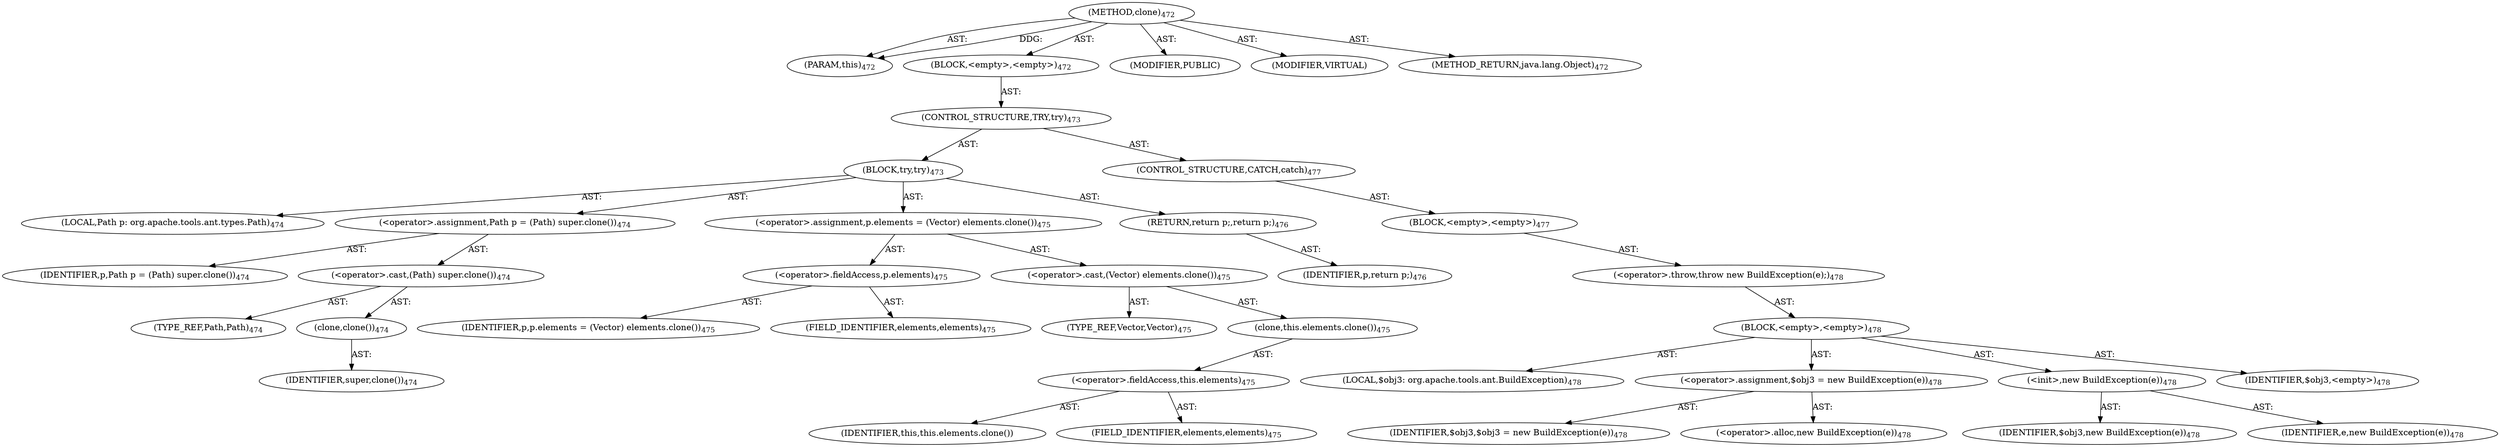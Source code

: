 digraph "clone" {  
"111669149720" [label = <(METHOD,clone)<SUB>472</SUB>> ]
"115964117040" [label = <(PARAM,this)<SUB>472</SUB>> ]
"25769803850" [label = <(BLOCK,&lt;empty&gt;,&lt;empty&gt;)<SUB>472</SUB>> ]
"47244640303" [label = <(CONTROL_STRUCTURE,TRY,try)<SUB>473</SUB>> ]
"25769803851" [label = <(BLOCK,try,try)<SUB>473</SUB>> ]
"94489280557" [label = <(LOCAL,Path p: org.apache.tools.ant.types.Path)<SUB>474</SUB>> ]
"30064771386" [label = <(&lt;operator&gt;.assignment,Path p = (Path) super.clone())<SUB>474</SUB>> ]
"68719477054" [label = <(IDENTIFIER,p,Path p = (Path) super.clone())<SUB>474</SUB>> ]
"30064771387" [label = <(&lt;operator&gt;.cast,(Path) super.clone())<SUB>474</SUB>> ]
"180388626447" [label = <(TYPE_REF,Path,Path)<SUB>474</SUB>> ]
"30064771388" [label = <(clone,clone())<SUB>474</SUB>> ]
"68719477055" [label = <(IDENTIFIER,super,clone())<SUB>474</SUB>> ]
"30064771389" [label = <(&lt;operator&gt;.assignment,p.elements = (Vector) elements.clone())<SUB>475</SUB>> ]
"30064771390" [label = <(&lt;operator&gt;.fieldAccess,p.elements)<SUB>475</SUB>> ]
"68719477056" [label = <(IDENTIFIER,p,p.elements = (Vector) elements.clone())<SUB>475</SUB>> ]
"55834574878" [label = <(FIELD_IDENTIFIER,elements,elements)<SUB>475</SUB>> ]
"30064771391" [label = <(&lt;operator&gt;.cast,(Vector) elements.clone())<SUB>475</SUB>> ]
"180388626448" [label = <(TYPE_REF,Vector,Vector)<SUB>475</SUB>> ]
"30064771392" [label = <(clone,this.elements.clone())<SUB>475</SUB>> ]
"30064771393" [label = <(&lt;operator&gt;.fieldAccess,this.elements)<SUB>475</SUB>> ]
"68719477057" [label = <(IDENTIFIER,this,this.elements.clone())> ]
"55834574879" [label = <(FIELD_IDENTIFIER,elements,elements)<SUB>475</SUB>> ]
"146028888078" [label = <(RETURN,return p;,return p;)<SUB>476</SUB>> ]
"68719477058" [label = <(IDENTIFIER,p,return p;)<SUB>476</SUB>> ]
"47244640304" [label = <(CONTROL_STRUCTURE,CATCH,catch)<SUB>477</SUB>> ]
"25769803852" [label = <(BLOCK,&lt;empty&gt;,&lt;empty&gt;)<SUB>477</SUB>> ]
"30064771394" [label = <(&lt;operator&gt;.throw,throw new BuildException(e);)<SUB>478</SUB>> ]
"25769803853" [label = <(BLOCK,&lt;empty&gt;,&lt;empty&gt;)<SUB>478</SUB>> ]
"94489280558" [label = <(LOCAL,$obj3: org.apache.tools.ant.BuildException)<SUB>478</SUB>> ]
"30064771395" [label = <(&lt;operator&gt;.assignment,$obj3 = new BuildException(e))<SUB>478</SUB>> ]
"68719477059" [label = <(IDENTIFIER,$obj3,$obj3 = new BuildException(e))<SUB>478</SUB>> ]
"30064771396" [label = <(&lt;operator&gt;.alloc,new BuildException(e))<SUB>478</SUB>> ]
"30064771397" [label = <(&lt;init&gt;,new BuildException(e))<SUB>478</SUB>> ]
"68719477060" [label = <(IDENTIFIER,$obj3,new BuildException(e))<SUB>478</SUB>> ]
"68719477061" [label = <(IDENTIFIER,e,new BuildException(e))<SUB>478</SUB>> ]
"68719477062" [label = <(IDENTIFIER,$obj3,&lt;empty&gt;)<SUB>478</SUB>> ]
"133143986229" [label = <(MODIFIER,PUBLIC)> ]
"133143986230" [label = <(MODIFIER,VIRTUAL)> ]
"128849018904" [label = <(METHOD_RETURN,java.lang.Object)<SUB>472</SUB>> ]
  "111669149720" -> "115964117040"  [ label = "AST: "] 
  "111669149720" -> "25769803850"  [ label = "AST: "] 
  "111669149720" -> "133143986229"  [ label = "AST: "] 
  "111669149720" -> "133143986230"  [ label = "AST: "] 
  "111669149720" -> "128849018904"  [ label = "AST: "] 
  "25769803850" -> "47244640303"  [ label = "AST: "] 
  "47244640303" -> "25769803851"  [ label = "AST: "] 
  "47244640303" -> "47244640304"  [ label = "AST: "] 
  "25769803851" -> "94489280557"  [ label = "AST: "] 
  "25769803851" -> "30064771386"  [ label = "AST: "] 
  "25769803851" -> "30064771389"  [ label = "AST: "] 
  "25769803851" -> "146028888078"  [ label = "AST: "] 
  "30064771386" -> "68719477054"  [ label = "AST: "] 
  "30064771386" -> "30064771387"  [ label = "AST: "] 
  "30064771387" -> "180388626447"  [ label = "AST: "] 
  "30064771387" -> "30064771388"  [ label = "AST: "] 
  "30064771388" -> "68719477055"  [ label = "AST: "] 
  "30064771389" -> "30064771390"  [ label = "AST: "] 
  "30064771389" -> "30064771391"  [ label = "AST: "] 
  "30064771390" -> "68719477056"  [ label = "AST: "] 
  "30064771390" -> "55834574878"  [ label = "AST: "] 
  "30064771391" -> "180388626448"  [ label = "AST: "] 
  "30064771391" -> "30064771392"  [ label = "AST: "] 
  "30064771392" -> "30064771393"  [ label = "AST: "] 
  "30064771393" -> "68719477057"  [ label = "AST: "] 
  "30064771393" -> "55834574879"  [ label = "AST: "] 
  "146028888078" -> "68719477058"  [ label = "AST: "] 
  "47244640304" -> "25769803852"  [ label = "AST: "] 
  "25769803852" -> "30064771394"  [ label = "AST: "] 
  "30064771394" -> "25769803853"  [ label = "AST: "] 
  "25769803853" -> "94489280558"  [ label = "AST: "] 
  "25769803853" -> "30064771395"  [ label = "AST: "] 
  "25769803853" -> "30064771397"  [ label = "AST: "] 
  "25769803853" -> "68719477062"  [ label = "AST: "] 
  "30064771395" -> "68719477059"  [ label = "AST: "] 
  "30064771395" -> "30064771396"  [ label = "AST: "] 
  "30064771397" -> "68719477060"  [ label = "AST: "] 
  "30064771397" -> "68719477061"  [ label = "AST: "] 
  "111669149720" -> "115964117040"  [ label = "DDG: "] 
}
